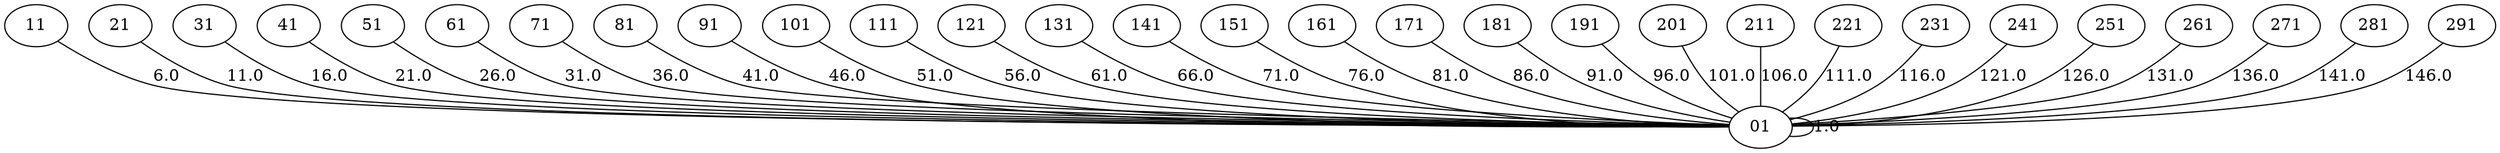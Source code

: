 graph G {
  1 [ label="01" distortion="0" color="" ];
  2 [ label="11" distortion="0" color="" ];
  3 [ label="21" distortion="0" color="" ];
  4 [ label="31" distortion="0" color="" ];
  5 [ label="41" distortion="0" color="" ];
  6 [ label="51" distortion="0" color="" ];
  7 [ label="61" distortion="0" color="" ];
  8 [ label="71" distortion="0" color="" ];
  9 [ label="81" distortion="0" color="" ];
  10 [ label="91" distortion="0" color="" ];
  11 [ label="101" distortion="0" color="" ];
  12 [ label="111" distortion="0" color="" ];
  13 [ label="121" distortion="0" color="" ];
  14 [ label="131" distortion="0" color="" ];
  15 [ label="141" distortion="0" color="" ];
  16 [ label="151" distortion="0" color="" ];
  17 [ label="161" distortion="0" color="" ];
  18 [ label="171" distortion="0" color="" ];
  19 [ label="181" distortion="0" color="" ];
  20 [ label="191" distortion="0" color="" ];
  21 [ label="201" distortion="0" color="" ];
  22 [ label="211" distortion="0" color="" ];
  23 [ label="221" distortion="0" color="" ];
  24 [ label="231" distortion="0" color="" ];
  25 [ label="241" distortion="0" color="" ];
  26 [ label="251" distortion="0" color="" ];
  27 [ label="261" distortion="0" color="" ];
  28 [ label="271" distortion="0" color="" ];
  29 [ label="281" distortion="0" color="" ];
  30 [ label="291" distortion="0" color="" ];
  2 -- 1 [ label="6.0" weight="6.0" color="" ];
  3 -- 1 [ label="11.0" weight="11.0" color="" ];
  4 -- 1 [ label="16.0" weight="16.0" color="" ];
  5 -- 1 [ label="21.0" weight="21.0" color="" ];
  6 -- 1 [ label="26.0" weight="26.0" color="" ];
  7 -- 1 [ label="31.0" weight="31.0" color="" ];
  8 -- 1 [ label="36.0" weight="36.0" color="" ];
  9 -- 1 [ label="41.0" weight="41.0" color="" ];
  10 -- 1 [ label="46.0" weight="46.0" color="" ];
  11 -- 1 [ label="51.0" weight="51.0" color="" ];
  12 -- 1 [ label="56.0" weight="56.0" color="" ];
  13 -- 1 [ label="61.0" weight="61.0" color="" ];
  14 -- 1 [ label="66.0" weight="66.0" color="" ];
  15 -- 1 [ label="71.0" weight="71.0" color="" ];
  16 -- 1 [ label="76.0" weight="76.0" color="" ];
  17 -- 1 [ label="81.0" weight="81.0" color="" ];
  18 -- 1 [ label="86.0" weight="86.0" color="" ];
  19 -- 1 [ label="91.0" weight="91.0" color="" ];
  20 -- 1 [ label="96.0" weight="96.0" color="" ];
  21 -- 1 [ label="101.0" weight="101.0" color="" ];
  22 -- 1 [ label="106.0" weight="106.0" color="" ];
  23 -- 1 [ label="111.0" weight="111.0" color="" ];
  24 -- 1 [ label="116.0" weight="116.0" color="" ];
  25 -- 1 [ label="121.0" weight="121.0" color="" ];
  26 -- 1 [ label="126.0" weight="126.0" color="" ];
  27 -- 1 [ label="131.0" weight="131.0" color="" ];
  28 -- 1 [ label="136.0" weight="136.0" color="" ];
  29 -- 1 [ label="141.0" weight="141.0" color="" ];
  30 -- 1 [ label="146.0" weight="146.0" color="" ];
  1 -- 1 [ label="1.0" weight="1.0" color="" ];
}
